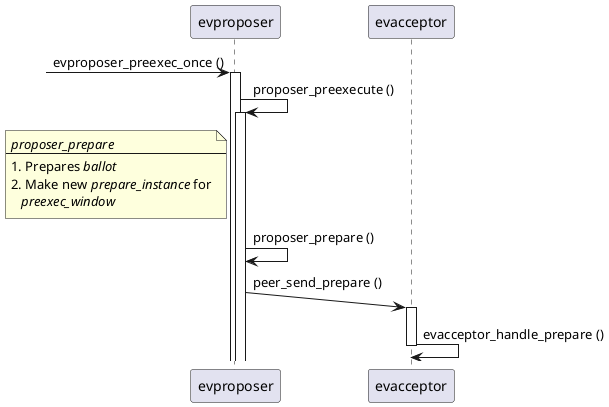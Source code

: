 @startuml

?-> evproposer: evproposer_preexec_once ()

activate evproposer
evproposer -> evproposer: proposer_preexecute ()

note left of evproposer
    //proposer_prepare//
    ---
    1. Prepares //ballot//
    2. Make new //prepare_instance// for
       //preexec_window//
end note



activate evproposer
evproposer -> evproposer: proposer_prepare ()
evproposer ->(15) evacceptor: peer_send_prepare ()

activate evacceptor
evacceptor -> evacceptor: evacceptor_handle_prepare ()

deactivate evacceptor

'deactivate evproposer
'deactivate evproposer


@enduml